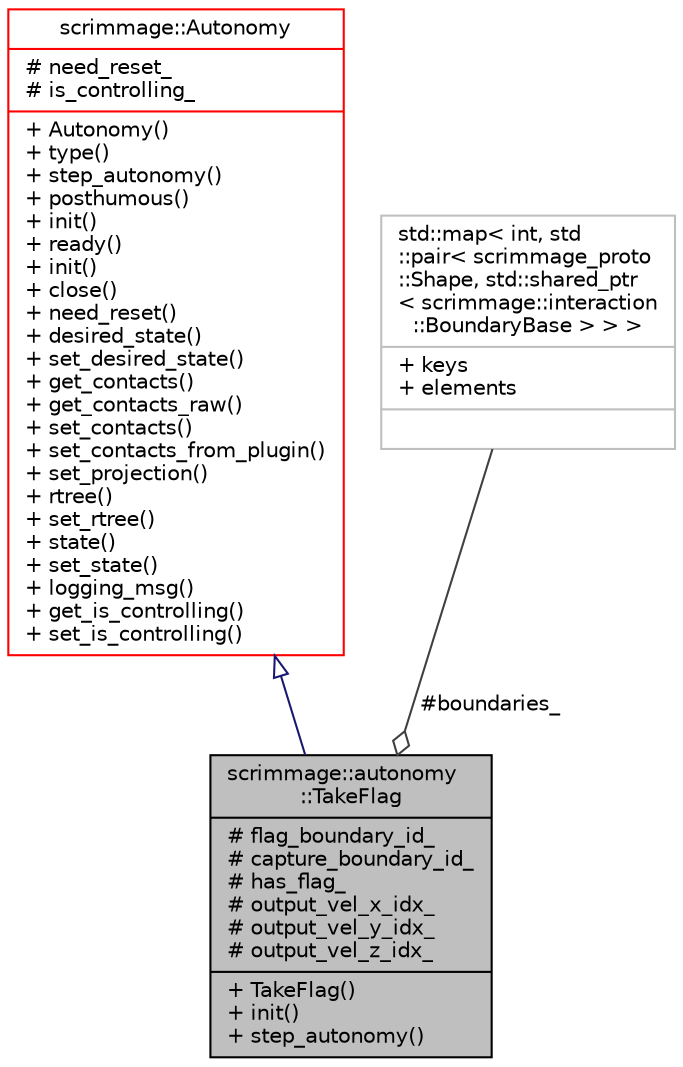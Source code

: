 digraph "scrimmage::autonomy::TakeFlag"
{
 // LATEX_PDF_SIZE
  edge [fontname="Helvetica",fontsize="10",labelfontname="Helvetica",labelfontsize="10"];
  node [fontname="Helvetica",fontsize="10",shape=record];
  Node1 [label="{scrimmage::autonomy\l::TakeFlag\n|# flag_boundary_id_\l# capture_boundary_id_\l# has_flag_\l# output_vel_x_idx_\l# output_vel_y_idx_\l# output_vel_z_idx_\l|+ TakeFlag()\l+ init()\l+ step_autonomy()\l}",height=0.2,width=0.4,color="black", fillcolor="grey75", style="filled", fontcolor="black",tooltip=" "];
  Node2 -> Node1 [dir="back",color="midnightblue",fontsize="10",style="solid",arrowtail="onormal",fontname="Helvetica"];
  Node2 [label="{scrimmage::Autonomy\n|# need_reset_\l# is_controlling_\l|+ Autonomy()\l+ type()\l+ step_autonomy()\l+ posthumous()\l+ init()\l+ ready()\l+ init()\l+ close()\l+ need_reset()\l+ desired_state()\l+ set_desired_state()\l+ get_contacts()\l+ get_contacts_raw()\l+ set_contacts()\l+ set_contacts_from_plugin()\l+ set_projection()\l+ rtree()\l+ set_rtree()\l+ state()\l+ set_state()\l+ logging_msg()\l+ get_is_controlling()\l+ set_is_controlling()\l}",height=0.2,width=0.4,color="red", fillcolor="white", style="filled",URL="$classscrimmage_1_1Autonomy.html",tooltip=" "];
  Node86 -> Node1 [color="grey25",fontsize="10",style="solid",label=" #boundaries_" ,arrowhead="odiamond",fontname="Helvetica"];
  Node86 [label="{std::map\< int, std\l::pair\< scrimmage_proto\l::Shape, std::shared_ptr\l\< scrimmage::interaction\l::BoundaryBase \> \> \>\n|+ keys\l+ elements\l|}",height=0.2,width=0.4,color="grey75", fillcolor="white", style="filled",tooltip=" "];
}
